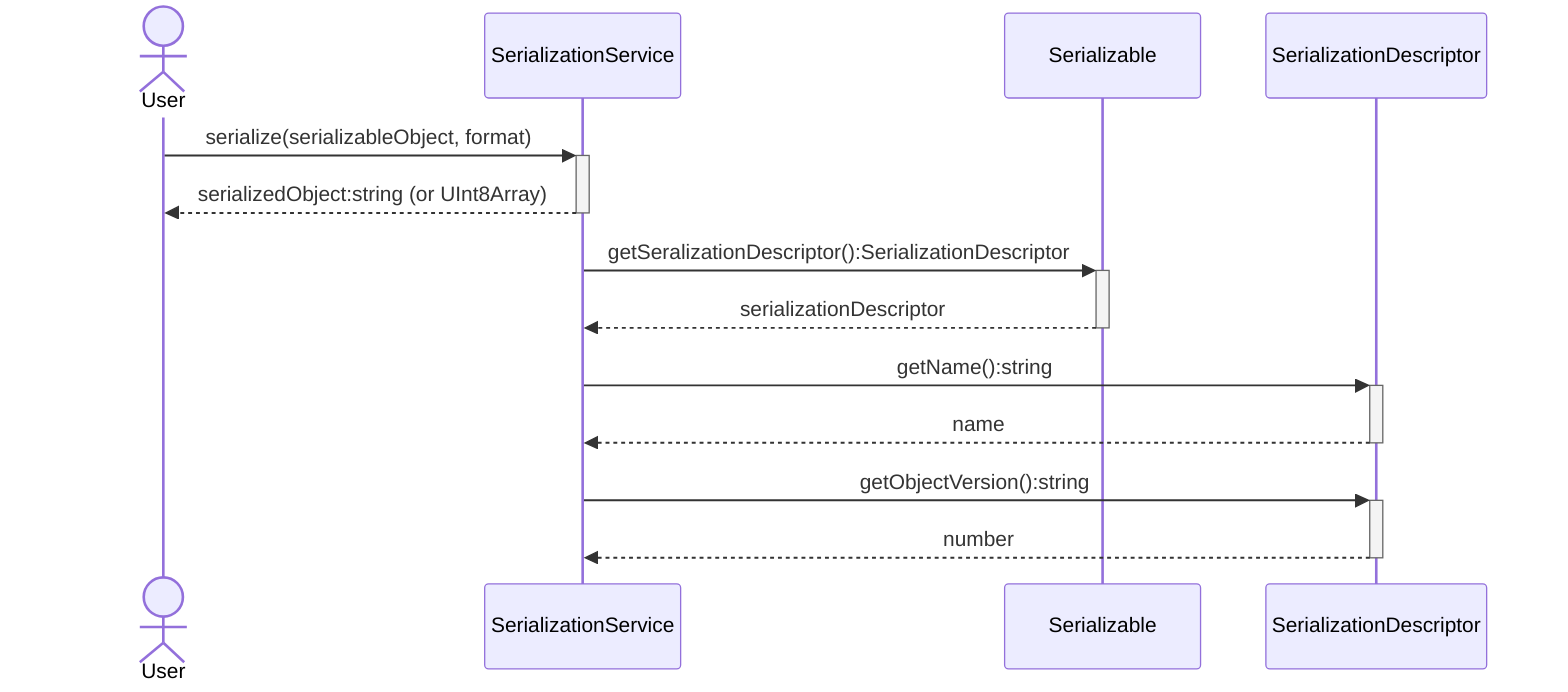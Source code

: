 sequenceDiagram
    actor User

    % User Retrieves Serialization Service and Serializes Object
    User ->>+ SerializationService: serialize(serializableObject, format)
    SerializationService -->>- User: serializedObject:string (or UInt8Array)

    % retrieve the serialization descriptor
    SerializationService ->>+ Serializable: getSeralizationDescriptor():SerializationDescriptor
    Serializable -->>- SerializationService: serializationDescriptor
    SerializationService ->>+ SerializationDescriptor: getName():string
    SerializationDescriptor -->>- SerializationService: name
    SerializationService ->>+ SerializationDescriptor: getObjectVersion():string
    SerializationDescriptor -->>- SerializationService: number